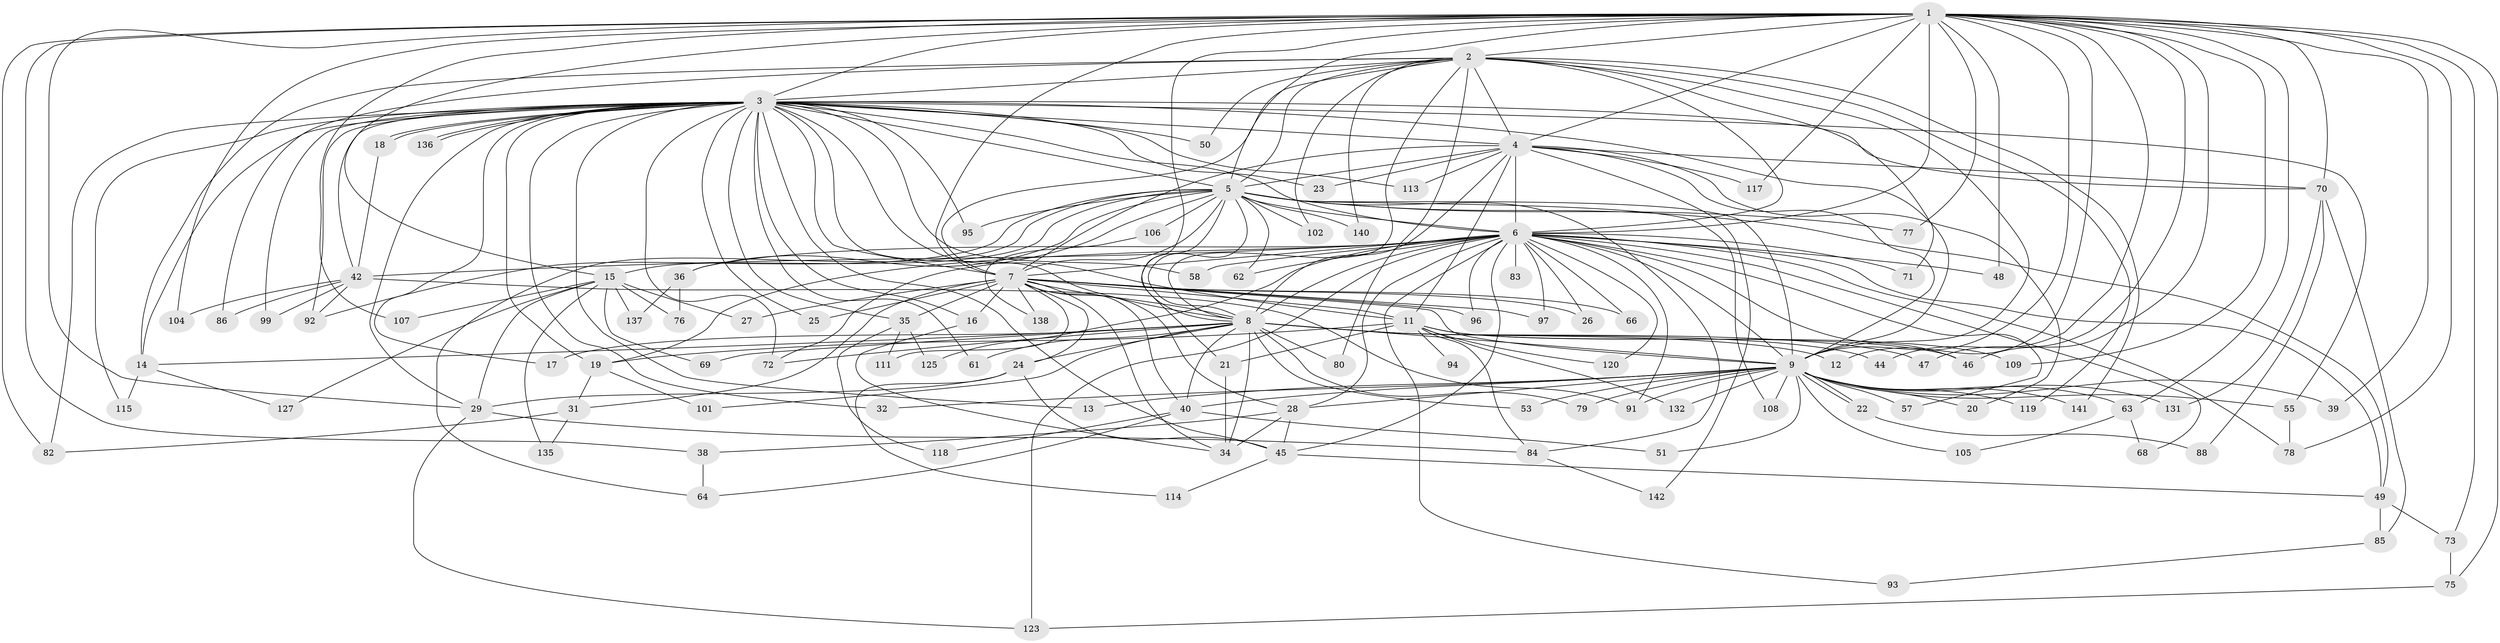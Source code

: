 // original degree distribution, {31: 0.014084507042253521, 17: 0.014084507042253521, 42: 0.007042253521126761, 24: 0.02112676056338028, 26: 0.007042253521126761, 22: 0.007042253521126761, 7: 0.014084507042253521, 2: 0.5845070422535211, 5: 0.04225352112676056, 9: 0.007042253521126761, 3: 0.19014084507042253, 4: 0.06338028169014084, 6: 0.028169014084507043}
// Generated by graph-tools (version 1.1) at 2025/10/02/27/25 16:10:57]
// undirected, 108 vertices, 255 edges
graph export_dot {
graph [start="1"]
  node [color=gray90,style=filled];
  1 [super="+110"];
  2 [super="+89"];
  3 [super="+60"];
  4 [super="+41"];
  5 [super="+74"];
  6 [super="+10"];
  7 [super="+122"];
  8 [super="+43"];
  9 [super="+65"];
  11 [super="+67"];
  12;
  13;
  14 [super="+100"];
  15 [super="+30"];
  16 [super="+87"];
  17;
  18 [super="+37"];
  19 [super="+129"];
  20;
  21 [super="+59"];
  22;
  23;
  24 [super="+56"];
  25;
  26;
  27;
  28 [super="+33"];
  29 [super="+112"];
  31 [super="+134"];
  32;
  34 [super="+54"];
  35;
  36;
  38;
  39;
  40 [super="+90"];
  42 [super="+81"];
  44;
  45 [super="+52"];
  46 [super="+133"];
  47;
  48;
  49 [super="+116"];
  50;
  51;
  53;
  55;
  57;
  58;
  61;
  62;
  63;
  64 [super="+98"];
  66;
  68;
  69;
  70 [super="+121"];
  71;
  72 [super="+139"];
  73;
  75 [super="+128"];
  76;
  77;
  78 [super="+103"];
  79;
  80;
  82;
  83;
  84 [super="+126"];
  85;
  86;
  88;
  91 [super="+124"];
  92 [super="+130"];
  93;
  94;
  95;
  96;
  97;
  99;
  101;
  102;
  104;
  105;
  106;
  107;
  108;
  109;
  111;
  113;
  114;
  115;
  117;
  118;
  119;
  120;
  123;
  125;
  127;
  131;
  132;
  135;
  136;
  137;
  138;
  140;
  141;
  142;
  1 -- 2 [weight=2];
  1 -- 3;
  1 -- 4;
  1 -- 5;
  1 -- 6 [weight=3];
  1 -- 7;
  1 -- 8;
  1 -- 9;
  1 -- 12;
  1 -- 15;
  1 -- 38;
  1 -- 39;
  1 -- 44;
  1 -- 46;
  1 -- 47;
  1 -- 48;
  1 -- 63;
  1 -- 70;
  1 -- 73;
  1 -- 75;
  1 -- 77;
  1 -- 78;
  1 -- 82;
  1 -- 104;
  1 -- 107;
  1 -- 109;
  1 -- 117;
  1 -- 29;
  2 -- 3;
  2 -- 4;
  2 -- 5;
  2 -- 6 [weight=2];
  2 -- 7;
  2 -- 8;
  2 -- 9;
  2 -- 50;
  2 -- 71;
  2 -- 80;
  2 -- 86;
  2 -- 140;
  2 -- 141;
  2 -- 14;
  2 -- 102;
  2 -- 119;
  3 -- 4;
  3 -- 5;
  3 -- 6 [weight=2];
  3 -- 7;
  3 -- 8 [weight=2];
  3 -- 9;
  3 -- 11;
  3 -- 13;
  3 -- 14;
  3 -- 16;
  3 -- 17;
  3 -- 18 [weight=2];
  3 -- 18;
  3 -- 19;
  3 -- 23;
  3 -- 25;
  3 -- 29;
  3 -- 32;
  3 -- 35;
  3 -- 42;
  3 -- 45;
  3 -- 50;
  3 -- 55;
  3 -- 58;
  3 -- 61;
  3 -- 72;
  3 -- 82;
  3 -- 92;
  3 -- 95;
  3 -- 99;
  3 -- 113;
  3 -- 115;
  3 -- 136;
  3 -- 136;
  3 -- 70;
  4 -- 5;
  4 -- 6 [weight=3];
  4 -- 7;
  4 -- 8;
  4 -- 9;
  4 -- 20;
  4 -- 23;
  4 -- 70;
  4 -- 113;
  4 -- 117;
  4 -- 142;
  4 -- 11;
  5 -- 6 [weight=2];
  5 -- 7;
  5 -- 8;
  5 -- 9 [weight=2];
  5 -- 15;
  5 -- 21;
  5 -- 36;
  5 -- 62;
  5 -- 64;
  5 -- 77;
  5 -- 84;
  5 -- 92;
  5 -- 95;
  5 -- 102;
  5 -- 106 [weight=2];
  5 -- 108;
  5 -- 140;
  5 -- 49;
  5 -- 72;
  6 -- 7 [weight=3];
  6 -- 8 [weight=2];
  6 -- 9 [weight=2];
  6 -- 26;
  6 -- 36;
  6 -- 46;
  6 -- 48;
  6 -- 58;
  6 -- 62;
  6 -- 83 [weight=2];
  6 -- 91;
  6 -- 96;
  6 -- 97;
  6 -- 120;
  6 -- 123;
  6 -- 125;
  6 -- 66;
  6 -- 68;
  6 -- 71;
  6 -- 78;
  6 -- 19;
  6 -- 28;
  6 -- 93;
  6 -- 42;
  6 -- 45;
  6 -- 49;
  6 -- 57;
  7 -- 8;
  7 -- 9;
  7 -- 11;
  7 -- 16;
  7 -- 24;
  7 -- 25;
  7 -- 26;
  7 -- 27;
  7 -- 31;
  7 -- 34;
  7 -- 35;
  7 -- 66;
  7 -- 96;
  7 -- 97;
  7 -- 111;
  7 -- 138;
  7 -- 28;
  7 -- 40;
  8 -- 9 [weight=2];
  8 -- 12;
  8 -- 14;
  8 -- 17;
  8 -- 24;
  8 -- 40;
  8 -- 44;
  8 -- 61;
  8 -- 69;
  8 -- 72;
  8 -- 79;
  8 -- 80;
  8 -- 101;
  8 -- 53;
  8 -- 47;
  8 -- 34;
  9 -- 13;
  9 -- 20;
  9 -- 22;
  9 -- 22;
  9 -- 28;
  9 -- 32;
  9 -- 39;
  9 -- 40;
  9 -- 51;
  9 -- 53;
  9 -- 55;
  9 -- 57;
  9 -- 63;
  9 -- 79;
  9 -- 91;
  9 -- 105;
  9 -- 108;
  9 -- 119;
  9 -- 131;
  9 -- 132;
  9 -- 141;
  11 -- 21;
  11 -- 84;
  11 -- 120;
  11 -- 132;
  11 -- 109;
  11 -- 94;
  11 -- 19;
  11 -- 46;
  14 -- 115;
  14 -- 127;
  15 -- 27;
  15 -- 76;
  15 -- 107;
  15 -- 127;
  15 -- 135;
  15 -- 137;
  15 -- 69;
  15 -- 29;
  16 -- 34;
  18 -- 42;
  19 -- 31;
  19 -- 101;
  21 -- 34;
  22 -- 88;
  24 -- 29;
  24 -- 114;
  24 -- 45;
  28 -- 34;
  28 -- 38;
  28 -- 45;
  29 -- 123;
  29 -- 84;
  31 -- 135;
  31 -- 82;
  35 -- 111;
  35 -- 118;
  35 -- 125;
  36 -- 76;
  36 -- 137;
  38 -- 64;
  40 -- 51;
  40 -- 118;
  40 -- 64;
  42 -- 99;
  42 -- 104;
  42 -- 92;
  42 -- 91;
  42 -- 86;
  45 -- 49;
  45 -- 114;
  49 -- 73;
  49 -- 85;
  55 -- 78;
  63 -- 68;
  63 -- 105;
  70 -- 85;
  70 -- 88;
  70 -- 131;
  73 -- 75;
  75 -- 123;
  84 -- 142;
  85 -- 93;
  106 -- 138;
}
